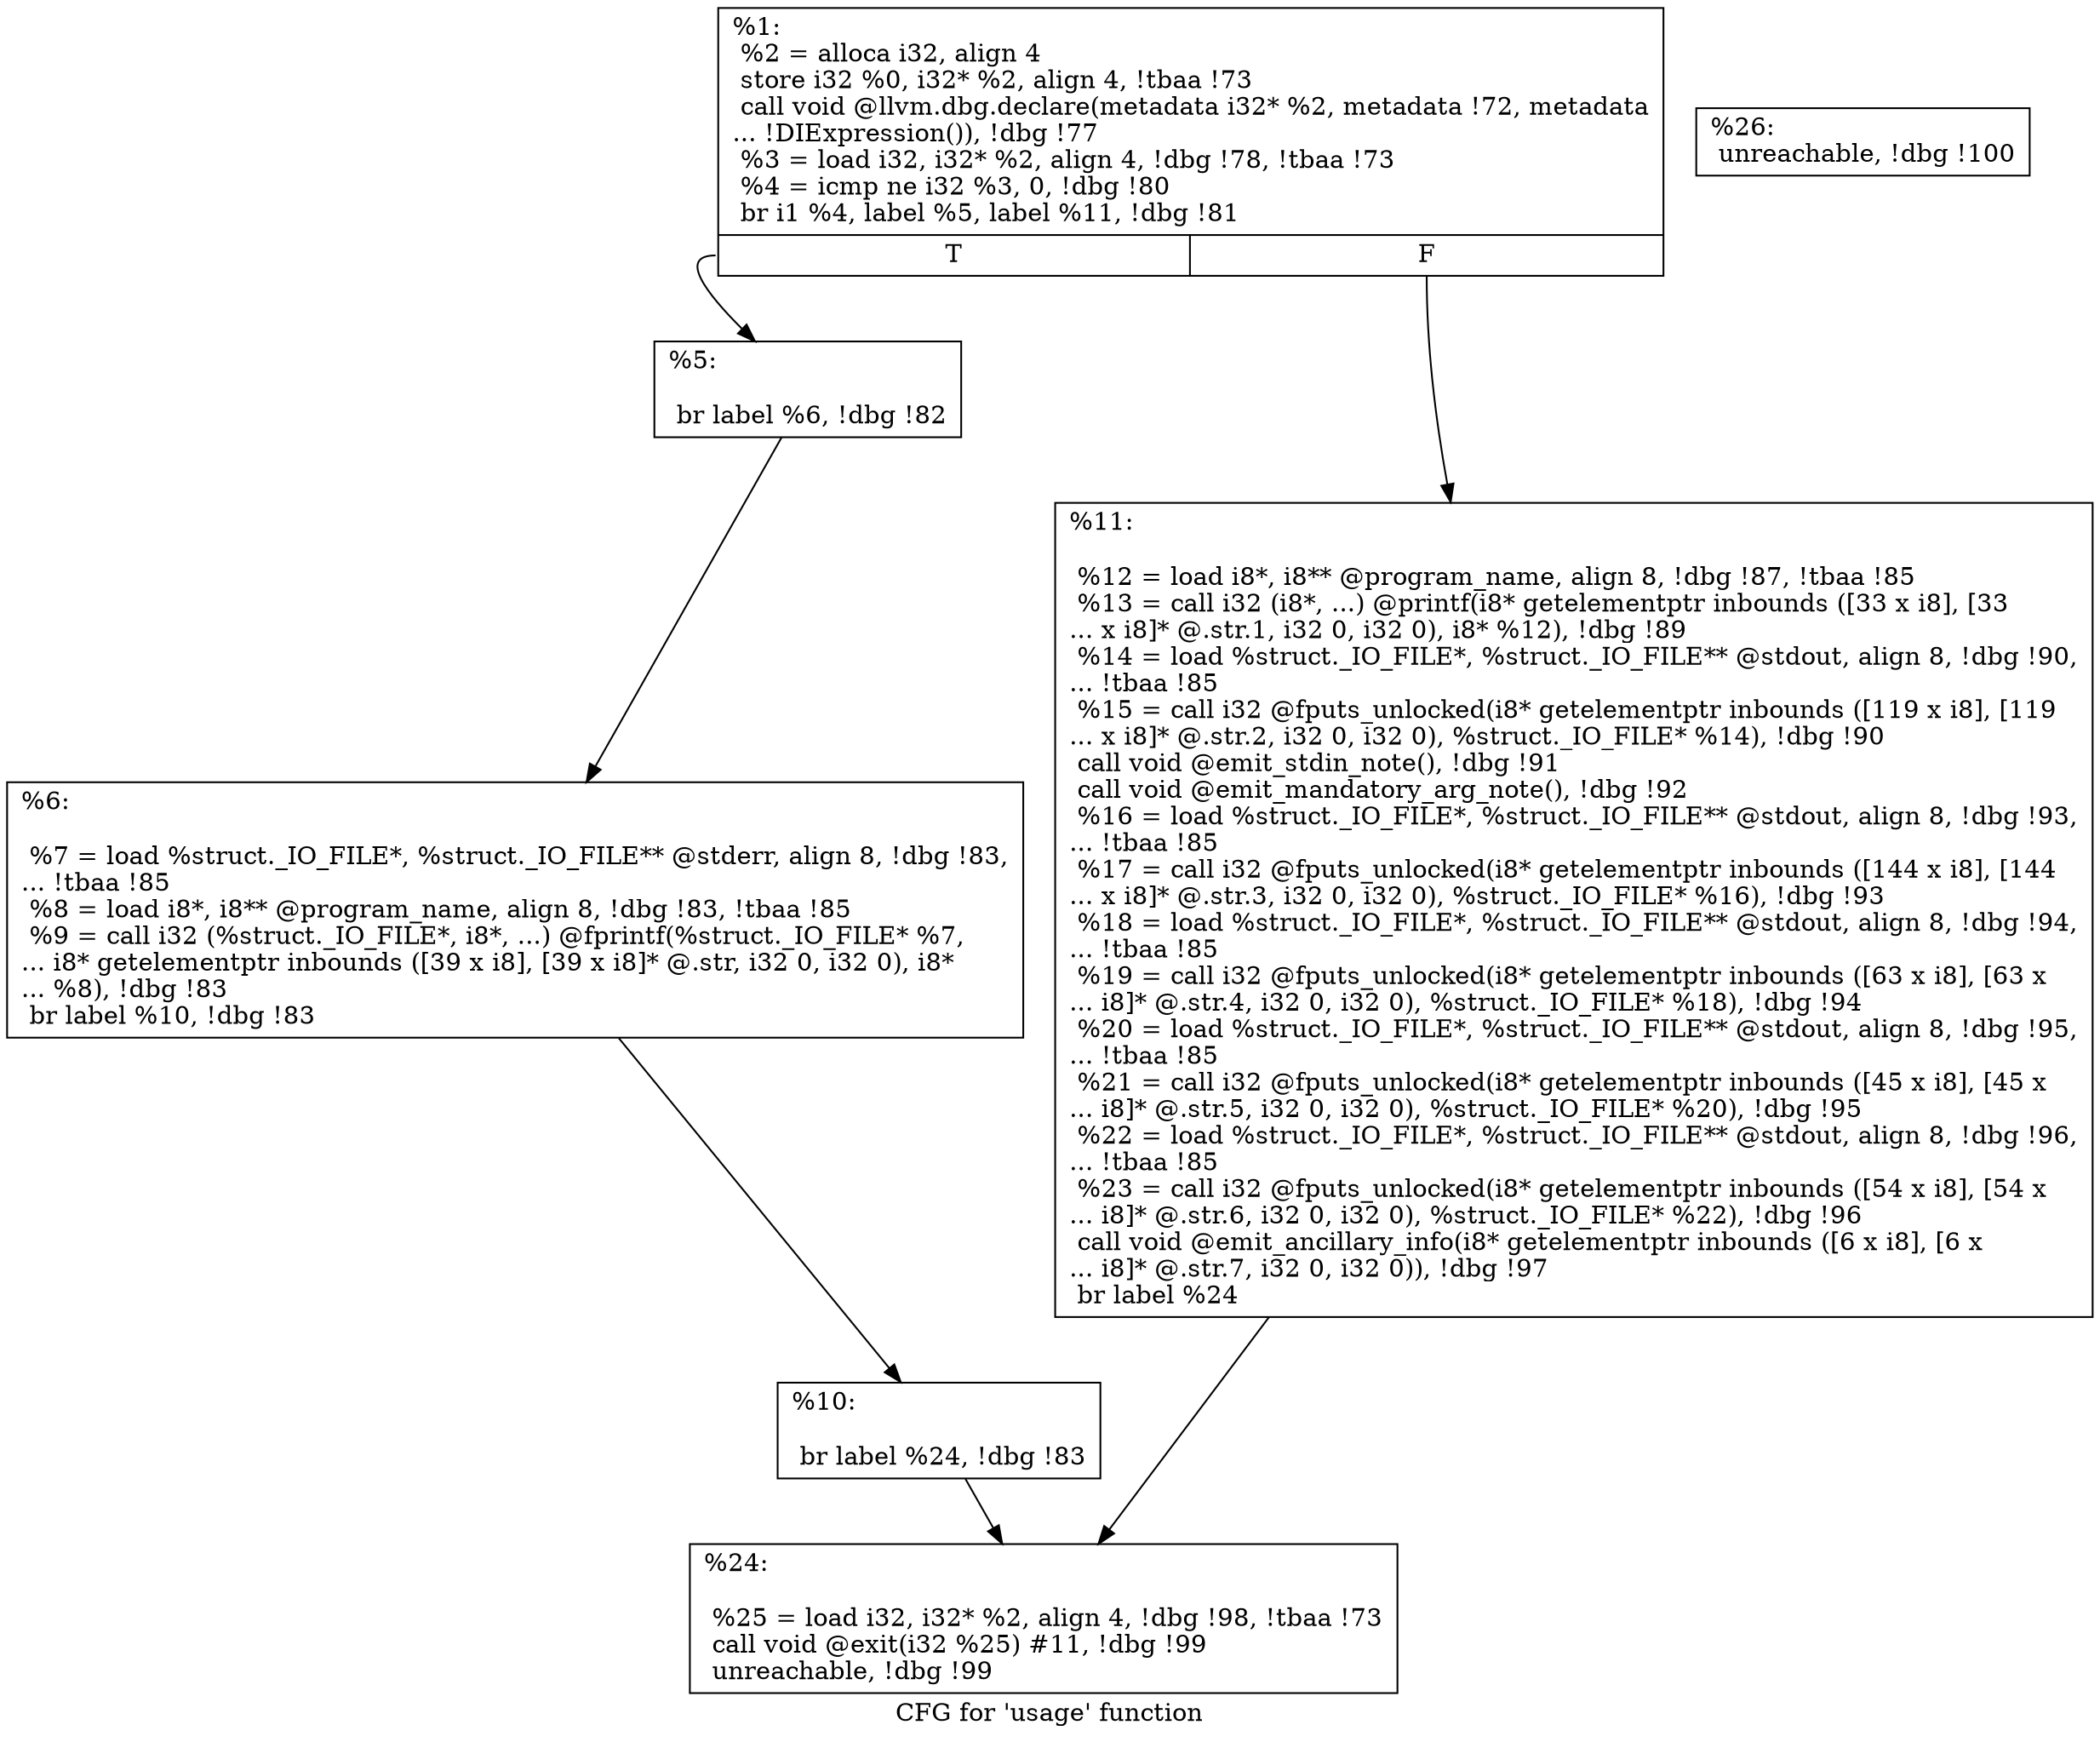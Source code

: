 digraph "CFG for 'usage' function" {
	label="CFG for 'usage' function";

	Node0x2276ba0 [shape=record,label="{%1:\l  %2 = alloca i32, align 4\l  store i32 %0, i32* %2, align 4, !tbaa !73\l  call void @llvm.dbg.declare(metadata i32* %2, metadata !72, metadata\l... !DIExpression()), !dbg !77\l  %3 = load i32, i32* %2, align 4, !dbg !78, !tbaa !73\l  %4 = icmp ne i32 %3, 0, !dbg !80\l  br i1 %4, label %5, label %11, !dbg !81\l|{<s0>T|<s1>F}}"];
	Node0x2276ba0:s0 -> Node0x2285ad0;
	Node0x2276ba0:s1 -> Node0x2285bc0;
	Node0x2285ad0 [shape=record,label="{%5:\l\l  br label %6, !dbg !82\l}"];
	Node0x2285ad0 -> Node0x2285b20;
	Node0x2285b20 [shape=record,label="{%6:\l\l  %7 = load %struct._IO_FILE*, %struct._IO_FILE** @stderr, align 8, !dbg !83,\l... !tbaa !85\l  %8 = load i8*, i8** @program_name, align 8, !dbg !83, !tbaa !85\l  %9 = call i32 (%struct._IO_FILE*, i8*, ...) @fprintf(%struct._IO_FILE* %7,\l... i8* getelementptr inbounds ([39 x i8], [39 x i8]* @.str, i32 0, i32 0), i8*\l... %8), !dbg !83\l  br label %10, !dbg !83\l}"];
	Node0x2285b20 -> Node0x2285b70;
	Node0x2285b70 [shape=record,label="{%10:\l\l  br label %24, !dbg !83\l}"];
	Node0x2285b70 -> Node0x2285c10;
	Node0x2285bc0 [shape=record,label="{%11:\l\l  %12 = load i8*, i8** @program_name, align 8, !dbg !87, !tbaa !85\l  %13 = call i32 (i8*, ...) @printf(i8* getelementptr inbounds ([33 x i8], [33\l... x i8]* @.str.1, i32 0, i32 0), i8* %12), !dbg !89\l  %14 = load %struct._IO_FILE*, %struct._IO_FILE** @stdout, align 8, !dbg !90,\l... !tbaa !85\l  %15 = call i32 @fputs_unlocked(i8* getelementptr inbounds ([119 x i8], [119\l... x i8]* @.str.2, i32 0, i32 0), %struct._IO_FILE* %14), !dbg !90\l  call void @emit_stdin_note(), !dbg !91\l  call void @emit_mandatory_arg_note(), !dbg !92\l  %16 = load %struct._IO_FILE*, %struct._IO_FILE** @stdout, align 8, !dbg !93,\l... !tbaa !85\l  %17 = call i32 @fputs_unlocked(i8* getelementptr inbounds ([144 x i8], [144\l... x i8]* @.str.3, i32 0, i32 0), %struct._IO_FILE* %16), !dbg !93\l  %18 = load %struct._IO_FILE*, %struct._IO_FILE** @stdout, align 8, !dbg !94,\l... !tbaa !85\l  %19 = call i32 @fputs_unlocked(i8* getelementptr inbounds ([63 x i8], [63 x\l... i8]* @.str.4, i32 0, i32 0), %struct._IO_FILE* %18), !dbg !94\l  %20 = load %struct._IO_FILE*, %struct._IO_FILE** @stdout, align 8, !dbg !95,\l... !tbaa !85\l  %21 = call i32 @fputs_unlocked(i8* getelementptr inbounds ([45 x i8], [45 x\l... i8]* @.str.5, i32 0, i32 0), %struct._IO_FILE* %20), !dbg !95\l  %22 = load %struct._IO_FILE*, %struct._IO_FILE** @stdout, align 8, !dbg !96,\l... !tbaa !85\l  %23 = call i32 @fputs_unlocked(i8* getelementptr inbounds ([54 x i8], [54 x\l... i8]* @.str.6, i32 0, i32 0), %struct._IO_FILE* %22), !dbg !96\l  call void @emit_ancillary_info(i8* getelementptr inbounds ([6 x i8], [6 x\l... i8]* @.str.7, i32 0, i32 0)), !dbg !97\l  br label %24\l}"];
	Node0x2285bc0 -> Node0x2285c10;
	Node0x2285c10 [shape=record,label="{%24:\l\l  %25 = load i32, i32* %2, align 4, !dbg !98, !tbaa !73\l  call void @exit(i32 %25) #11, !dbg !99\l  unreachable, !dbg !99\l}"];
	Node0x2285c60 [shape=record,label="{%26:                                                  \l  unreachable, !dbg !100\l}"];
}
